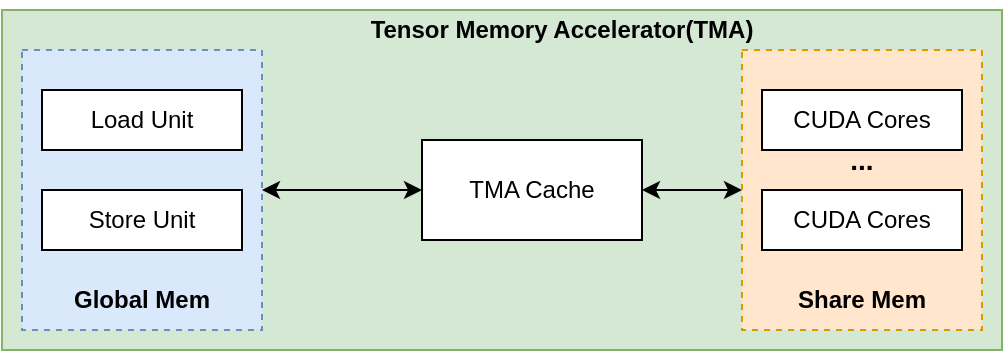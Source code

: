 <mxfile version="26.0.16">
  <diagram name="第 1 页" id="ePOfR6-7XK6J3gQvAiG-">
    <mxGraphModel dx="775" dy="376" grid="1" gridSize="10" guides="1" tooltips="1" connect="1" arrows="1" fold="1" page="1" pageScale="1" pageWidth="827" pageHeight="1169" math="0" shadow="0">
      <root>
        <mxCell id="0" />
        <mxCell id="1" parent="0" />
        <mxCell id="NCkq3VcNT3mjd71MVEYt-10" value="" style="rounded=0;whiteSpace=wrap;html=1;fillColor=#d5e8d4;strokeColor=#82b366;" vertex="1" parent="1">
          <mxGeometry x="100" y="400" width="500" height="170" as="geometry" />
        </mxCell>
        <mxCell id="NCkq3VcNT3mjd71MVEYt-8" style="edgeStyle=orthogonalEdgeStyle;rounded=0;orthogonalLoop=1;jettySize=auto;html=1;exitX=1;exitY=0.5;exitDx=0;exitDy=0;entryX=0;entryY=0.5;entryDx=0;entryDy=0;startArrow=classic;startFill=1;" edge="1" parent="1" source="NCkq3VcNT3mjd71MVEYt-4" target="NCkq3VcNT3mjd71MVEYt-6">
          <mxGeometry relative="1" as="geometry" />
        </mxCell>
        <mxCell id="NCkq3VcNT3mjd71MVEYt-4" value="" style="rounded=0;whiteSpace=wrap;html=1;dashed=1;fillColor=#dae8fc;strokeColor=#6c8ebf;" vertex="1" parent="1">
          <mxGeometry x="110" y="420" width="120" height="140" as="geometry" />
        </mxCell>
        <mxCell id="NCkq3VcNT3mjd71MVEYt-2" value="Load Unit" style="rounded=0;whiteSpace=wrap;html=1;" vertex="1" parent="1">
          <mxGeometry x="120" y="440" width="100" height="30" as="geometry" />
        </mxCell>
        <mxCell id="NCkq3VcNT3mjd71MVEYt-3" value="Store Unit" style="rounded=0;whiteSpace=wrap;html=1;" vertex="1" parent="1">
          <mxGeometry x="120" y="490" width="100" height="30" as="geometry" />
        </mxCell>
        <mxCell id="NCkq3VcNT3mjd71MVEYt-5" value="Global Mem" style="text;strokeColor=none;align=center;fillColor=none;html=1;verticalAlign=middle;whiteSpace=wrap;rounded=0;fontStyle=1" vertex="1" parent="1">
          <mxGeometry x="100" y="530" width="140" height="30" as="geometry" />
        </mxCell>
        <mxCell id="NCkq3VcNT3mjd71MVEYt-20" style="edgeStyle=orthogonalEdgeStyle;rounded=0;orthogonalLoop=1;jettySize=auto;html=1;exitX=1;exitY=0.5;exitDx=0;exitDy=0;entryX=0;entryY=0.5;entryDx=0;entryDy=0;startArrow=classic;startFill=1;" edge="1" parent="1" source="NCkq3VcNT3mjd71MVEYt-6" target="NCkq3VcNT3mjd71MVEYt-14">
          <mxGeometry relative="1" as="geometry" />
        </mxCell>
        <mxCell id="NCkq3VcNT3mjd71MVEYt-6" value="TMA Cache" style="rounded=0;whiteSpace=wrap;html=1;" vertex="1" parent="1">
          <mxGeometry x="310" y="465" width="110" height="50" as="geometry" />
        </mxCell>
        <mxCell id="NCkq3VcNT3mjd71MVEYt-11" value="Tensor Memory Accelerator(TMA)" style="text;strokeColor=none;align=center;fillColor=none;html=1;verticalAlign=middle;whiteSpace=wrap;rounded=0;fontStyle=1" vertex="1" parent="1">
          <mxGeometry x="260" y="395" width="240" height="30" as="geometry" />
        </mxCell>
        <mxCell id="NCkq3VcNT3mjd71MVEYt-14" value="" style="rounded=0;whiteSpace=wrap;html=1;dashed=1;fillColor=#ffe6cc;strokeColor=#d79b00;" vertex="1" parent="1">
          <mxGeometry x="470" y="420" width="120" height="140" as="geometry" />
        </mxCell>
        <mxCell id="NCkq3VcNT3mjd71MVEYt-15" value="CUDA Cores" style="rounded=0;whiteSpace=wrap;html=1;" vertex="1" parent="1">
          <mxGeometry x="480" y="440" width="100" height="30" as="geometry" />
        </mxCell>
        <mxCell id="NCkq3VcNT3mjd71MVEYt-16" value="CUDA Cores" style="rounded=0;whiteSpace=wrap;html=1;" vertex="1" parent="1">
          <mxGeometry x="480" y="490" width="100" height="30" as="geometry" />
        </mxCell>
        <mxCell id="NCkq3VcNT3mjd71MVEYt-17" value="Share Mem" style="text;strokeColor=none;align=center;fillColor=none;html=1;verticalAlign=middle;whiteSpace=wrap;rounded=0;fontStyle=1" vertex="1" parent="1">
          <mxGeometry x="460" y="530" width="140" height="30" as="geometry" />
        </mxCell>
        <mxCell id="NCkq3VcNT3mjd71MVEYt-18" value="..." style="text;strokeColor=none;align=center;fillColor=none;html=1;verticalAlign=middle;whiteSpace=wrap;rounded=0;fontStyle=1;fontSize=14;" vertex="1" parent="1">
          <mxGeometry x="500" y="460" width="60" height="30" as="geometry" />
        </mxCell>
      </root>
    </mxGraphModel>
  </diagram>
</mxfile>
